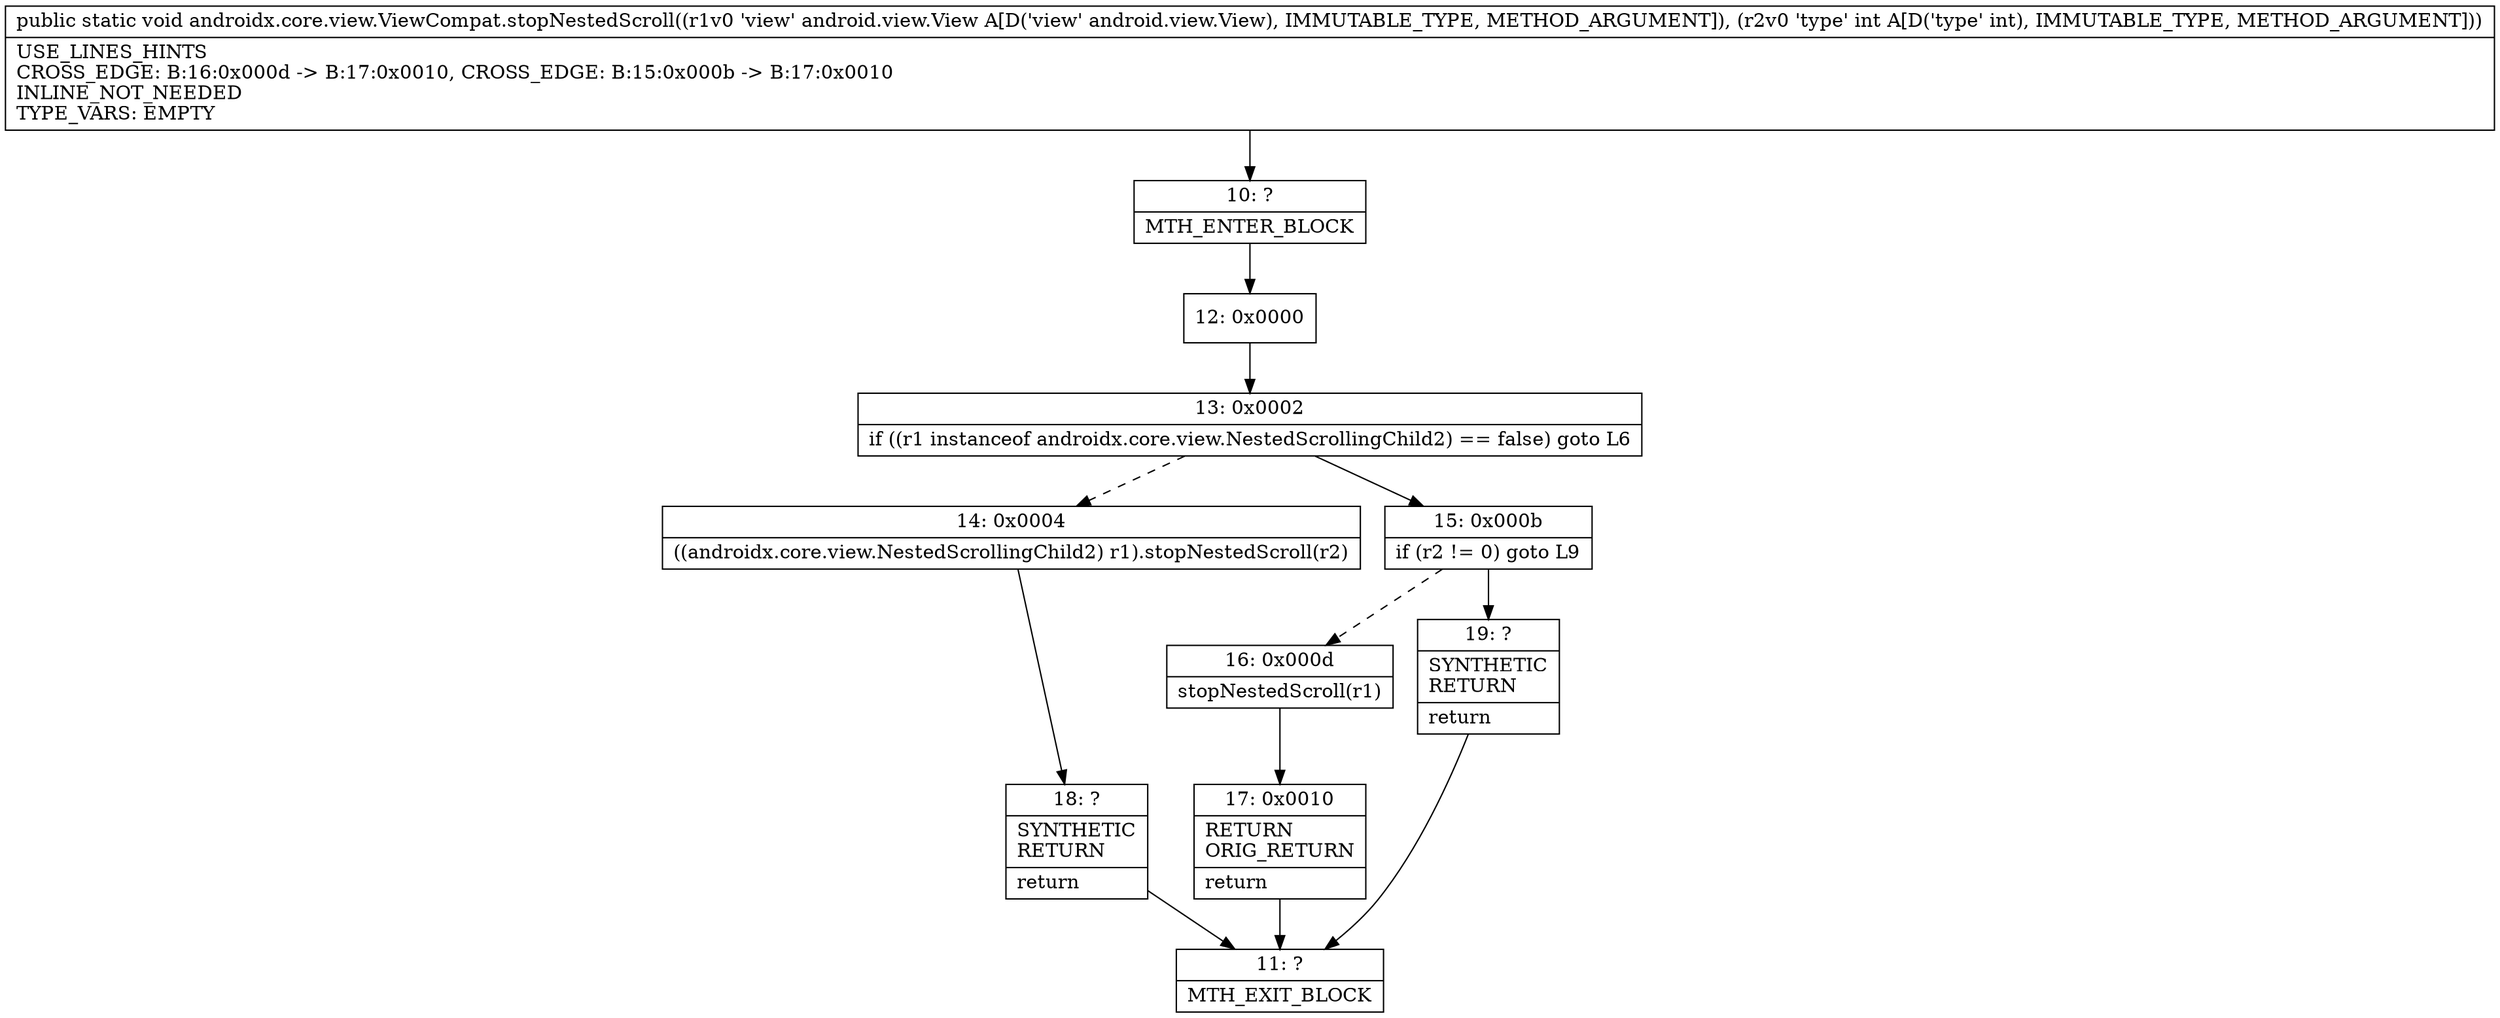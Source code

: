 digraph "CFG forandroidx.core.view.ViewCompat.stopNestedScroll(Landroid\/view\/View;I)V" {
Node_10 [shape=record,label="{10\:\ ?|MTH_ENTER_BLOCK\l}"];
Node_12 [shape=record,label="{12\:\ 0x0000}"];
Node_13 [shape=record,label="{13\:\ 0x0002|if ((r1 instanceof androidx.core.view.NestedScrollingChild2) == false) goto L6\l}"];
Node_14 [shape=record,label="{14\:\ 0x0004|((androidx.core.view.NestedScrollingChild2) r1).stopNestedScroll(r2)\l}"];
Node_18 [shape=record,label="{18\:\ ?|SYNTHETIC\lRETURN\l|return\l}"];
Node_11 [shape=record,label="{11\:\ ?|MTH_EXIT_BLOCK\l}"];
Node_15 [shape=record,label="{15\:\ 0x000b|if (r2 != 0) goto L9\l}"];
Node_16 [shape=record,label="{16\:\ 0x000d|stopNestedScroll(r1)\l}"];
Node_17 [shape=record,label="{17\:\ 0x0010|RETURN\lORIG_RETURN\l|return\l}"];
Node_19 [shape=record,label="{19\:\ ?|SYNTHETIC\lRETURN\l|return\l}"];
MethodNode[shape=record,label="{public static void androidx.core.view.ViewCompat.stopNestedScroll((r1v0 'view' android.view.View A[D('view' android.view.View), IMMUTABLE_TYPE, METHOD_ARGUMENT]), (r2v0 'type' int A[D('type' int), IMMUTABLE_TYPE, METHOD_ARGUMENT]))  | USE_LINES_HINTS\lCROSS_EDGE: B:16:0x000d \-\> B:17:0x0010, CROSS_EDGE: B:15:0x000b \-\> B:17:0x0010\lINLINE_NOT_NEEDED\lTYPE_VARS: EMPTY\l}"];
MethodNode -> Node_10;Node_10 -> Node_12;
Node_12 -> Node_13;
Node_13 -> Node_14[style=dashed];
Node_13 -> Node_15;
Node_14 -> Node_18;
Node_18 -> Node_11;
Node_15 -> Node_16[style=dashed];
Node_15 -> Node_19;
Node_16 -> Node_17;
Node_17 -> Node_11;
Node_19 -> Node_11;
}

